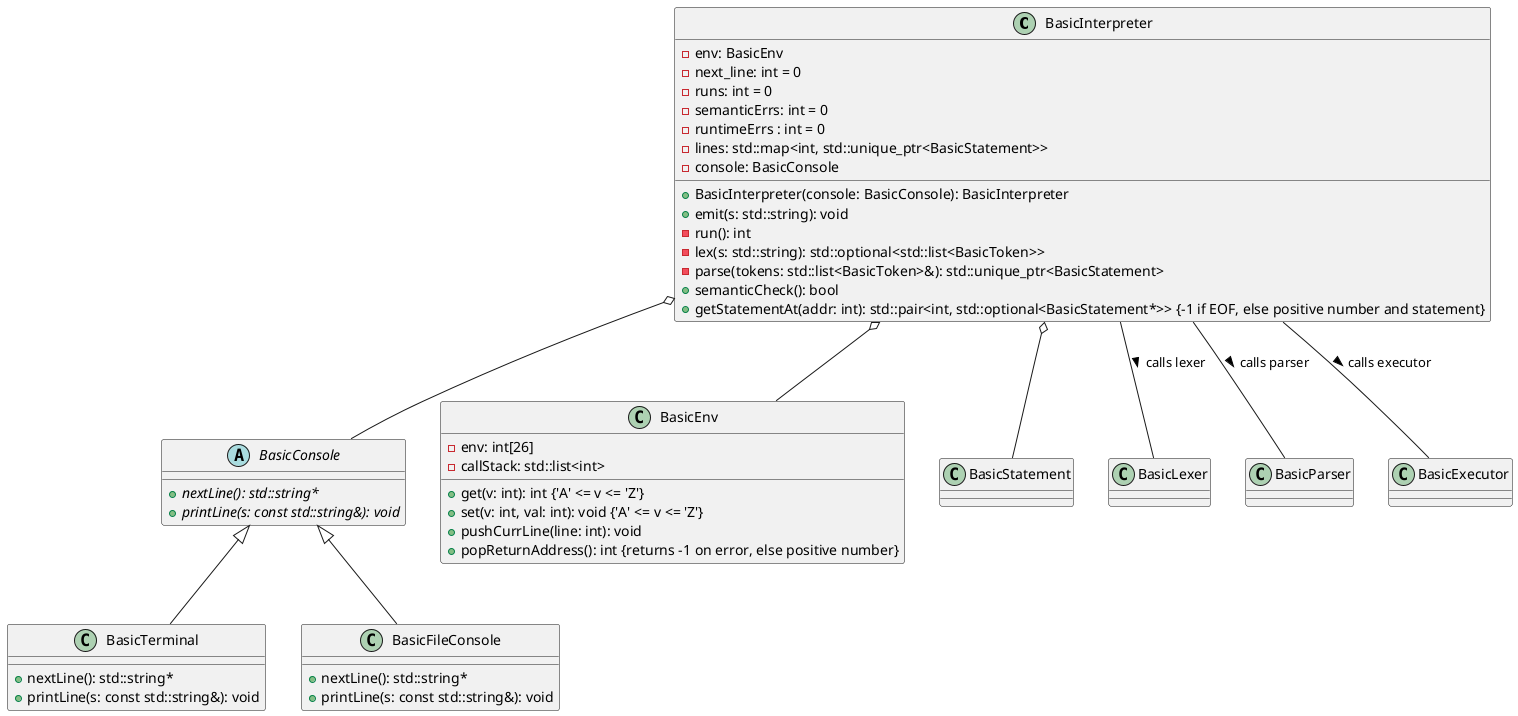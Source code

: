 @startuml Interpreter classes

class BasicInterpreter {
    - env: BasicEnv
    - next_line: int = 0
    - runs: int = 0
    - semanticErrs: int = 0
    - runtimeErrs : int = 0
    - lines: std::map<int, std::unique_ptr<BasicStatement>>
    - console: BasicConsole
    + BasicInterpreter(console: BasicConsole): BasicInterpreter
    + emit(s: std::string): void
    - run(): int
    - lex(s: std::string): std::optional<std::list<BasicToken>>
    - parse(tokens: std::list<BasicToken>&): std::unique_ptr<BasicStatement>
    + semanticCheck(): bool
    + getStatementAt(addr: int): std::pair<int, std::optional<BasicStatement*>> {-1 if EOF, else positive number and statement}
}

abstract class BasicConsole {
    + {abstract} nextLine(): std::string*
    + {abstract} printLine(s: const std::string&): void
}

class BasicTerminal extends BasicConsole {
    + nextLine(): std::string*
    + printLine(s: const std::string&): void
}

class BasicFileConsole extends BasicConsole {
    + nextLine(): std::string*
    + printLine(s: const std::string&): void
}

class BasicEnv {
    - env: int[26]
    - callStack: std::list<int>
    + get(v: int): int {'A' <= v <= 'Z'}
    + set(v: int, val: int): void {'A' <= v <= 'Z'}
    + pushCurrLine(line: int): void
    + popReturnAddress(): int {returns -1 on error, else positive number}
}

BasicInterpreter o-- BasicConsole
BasicInterpreter o-- BasicStatement
BasicInterpreter o-- BasicEnv

BasicInterpreter -- BasicLexer : calls lexer >
BasicInterpreter -- BasicParser : calls parser >
BasicInterpreter -- BasicExecutor : calls executor >

@enduml
